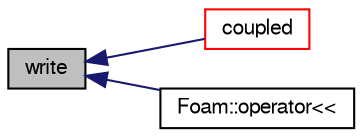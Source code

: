 digraph "write"
{
  bgcolor="transparent";
  edge [fontname="FreeSans",fontsize="10",labelfontname="FreeSans",labelfontsize="10"];
  node [fontname="FreeSans",fontsize="10",shape=record];
  rankdir="LR";
  Node8747 [label="write",height=0.2,width=0.4,color="black", fillcolor="grey75", style="filled", fontcolor="black"];
  Node8747 -> Node8748 [dir="back",color="midnightblue",fontsize="10",style="solid",fontname="FreeSans"];
  Node8748 [label="coupled",height=0.2,width=0.4,color="red",URL="$a22426.html#a39c01db0e66d00fe0621a0c7e5fc4ead",tooltip="Return true if this patch field is coupled. "];
  Node8747 -> Node10780 [dir="back",color="midnightblue",fontsize="10",style="solid",fontname="FreeSans"];
  Node10780 [label="Foam::operator\<\<",height=0.2,width=0.4,color="black",URL="$a21124.html#ae21053b5d5249625446250e33a6b1325"];
}
